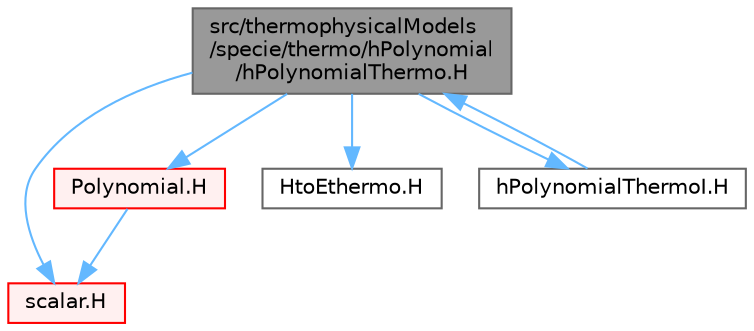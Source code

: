 digraph "src/thermophysicalModels/specie/thermo/hPolynomial/hPolynomialThermo.H"
{
 // LATEX_PDF_SIZE
  bgcolor="transparent";
  edge [fontname=Helvetica,fontsize=10,labelfontname=Helvetica,labelfontsize=10];
  node [fontname=Helvetica,fontsize=10,shape=box,height=0.2,width=0.4];
  Node1 [id="Node000001",label="src/thermophysicalModels\l/specie/thermo/hPolynomial\l/hPolynomialThermo.H",height=0.2,width=0.4,color="gray40", fillcolor="grey60", style="filled", fontcolor="black",tooltip=" "];
  Node1 -> Node2 [id="edge1_Node000001_Node000002",color="steelblue1",style="solid",tooltip=" "];
  Node2 [id="Node000002",label="scalar.H",height=0.2,width=0.4,color="red", fillcolor="#FFF0F0", style="filled",URL="$scalar_8H.html",tooltip=" "];
  Node1 -> Node33 [id="edge2_Node000001_Node000033",color="steelblue1",style="solid",tooltip=" "];
  Node33 [id="Node000033",label="Polynomial.H",height=0.2,width=0.4,color="red", fillcolor="#FFF0F0", style="filled",URL="$Polynomial_8H.html",tooltip=" "];
  Node33 -> Node2 [id="edge3_Node000033_Node000002",color="steelblue1",style="solid",tooltip=" "];
  Node1 -> Node76 [id="edge4_Node000001_Node000076",color="steelblue1",style="solid",tooltip=" "];
  Node76 [id="Node000076",label="HtoEthermo.H",height=0.2,width=0.4,color="grey40", fillcolor="white", style="filled",URL="$HtoEthermo_8H.html",tooltip=" "];
  Node1 -> Node77 [id="edge5_Node000001_Node000077",color="steelblue1",style="solid",tooltip=" "];
  Node77 [id="Node000077",label="hPolynomialThermoI.H",height=0.2,width=0.4,color="grey40", fillcolor="white", style="filled",URL="$hPolynomialThermoI_8H.html",tooltip=" "];
  Node77 -> Node1 [id="edge6_Node000077_Node000001",color="steelblue1",style="solid",tooltip=" "];
}
